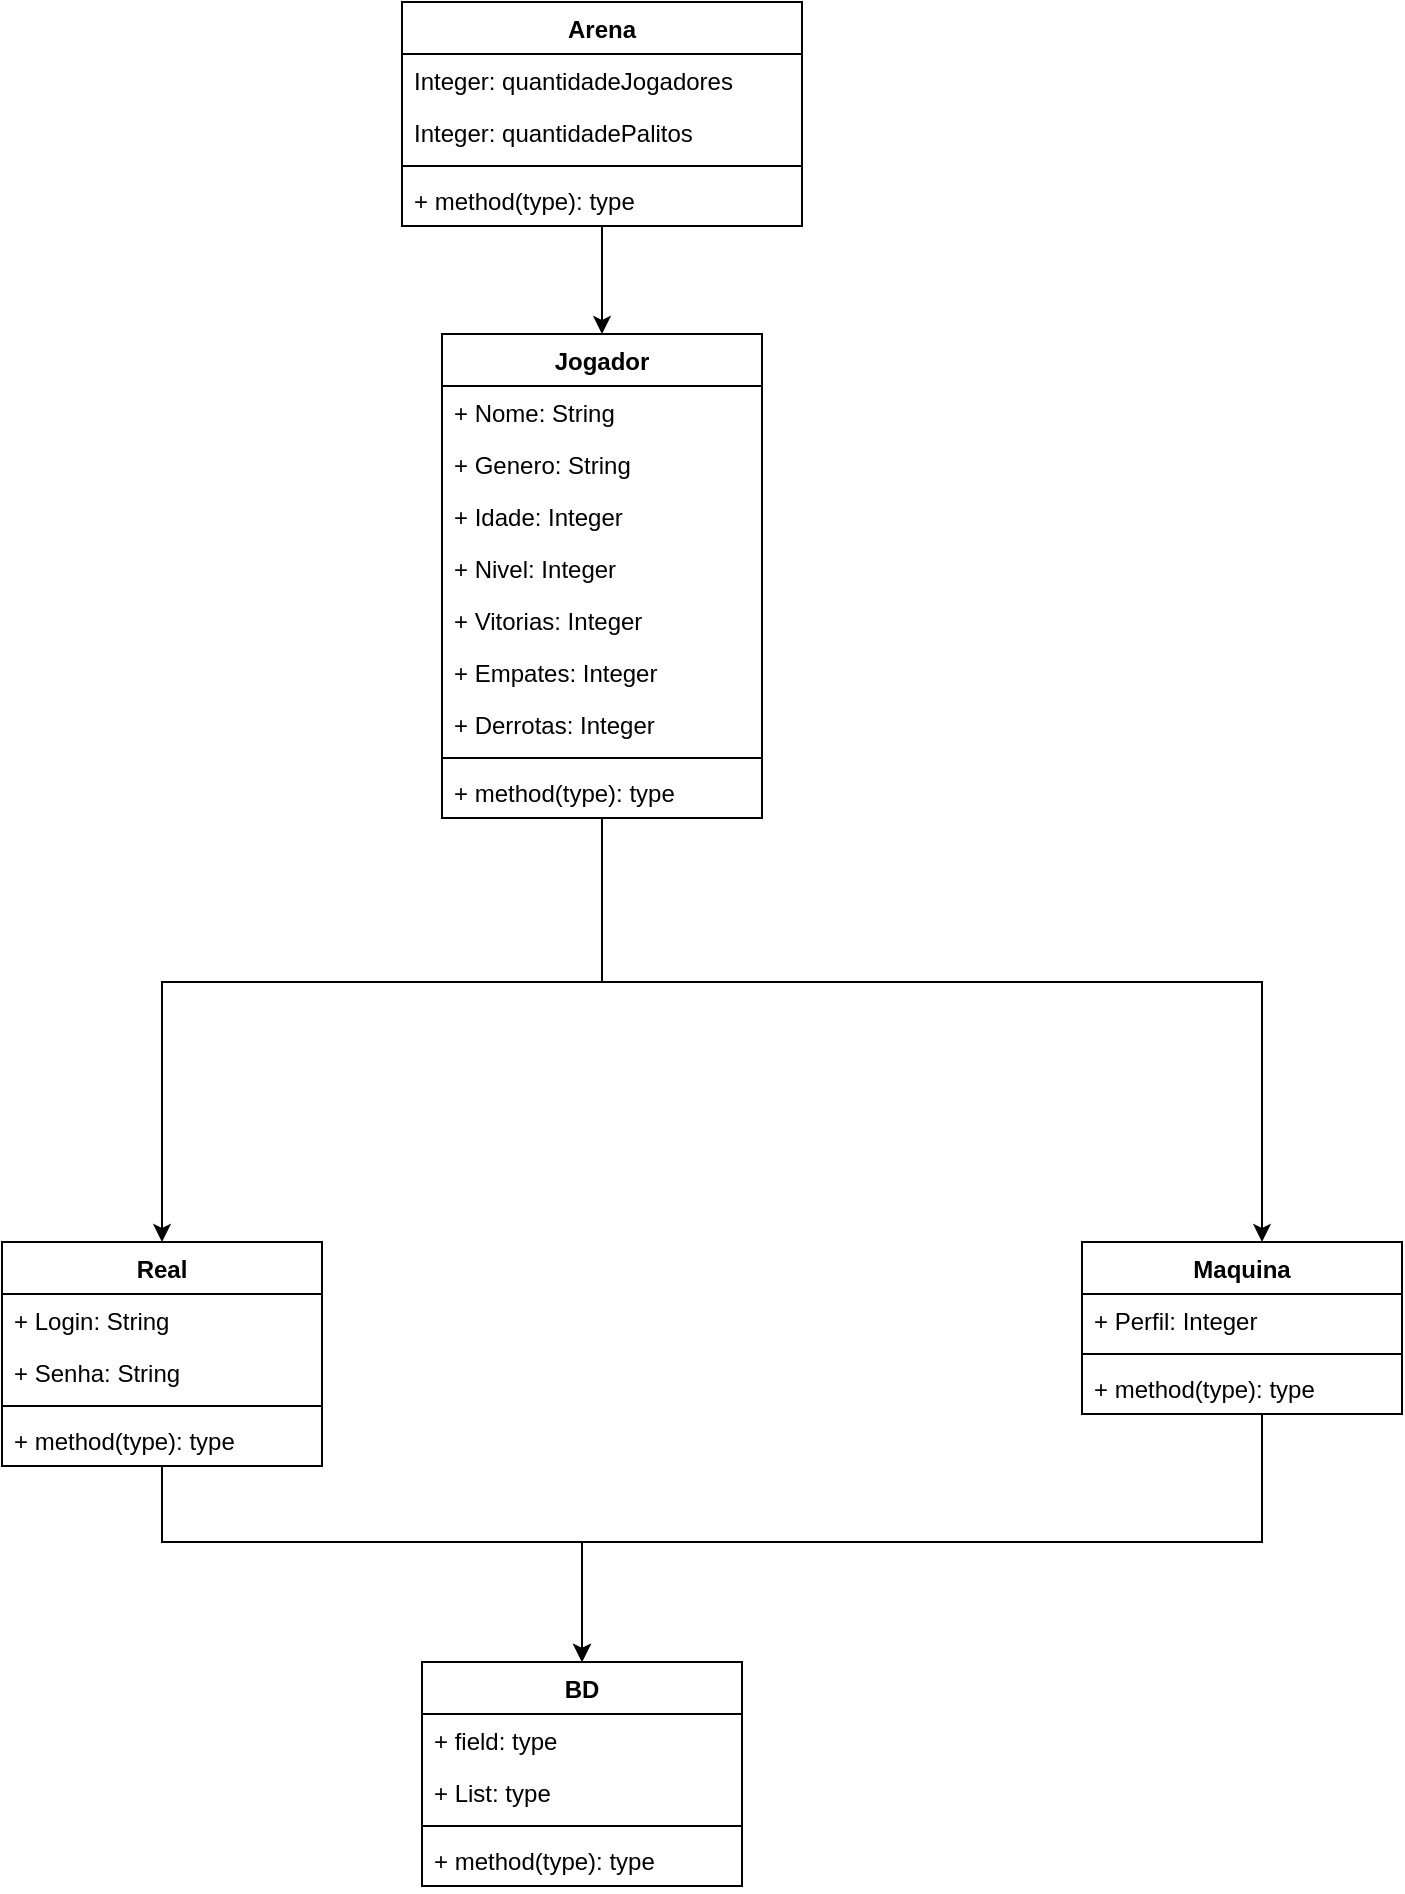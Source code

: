 <mxfile version="13.9.9" type="github">
  <diagram id="C5RBs43oDa-KdzZeNtuy" name="Page-1">
    <mxGraphModel dx="862" dy="460" grid="1" gridSize="10" guides="1" tooltips="1" connect="1" arrows="1" fold="1" page="1" pageScale="1" pageWidth="827" pageHeight="1169" math="0" shadow="0">
      <root>
        <mxCell id="WIyWlLk6GJQsqaUBKTNV-0" />
        <mxCell id="WIyWlLk6GJQsqaUBKTNV-1" parent="WIyWlLk6GJQsqaUBKTNV-0" />
        <mxCell id="ZYngFUHm784m0lQmUgOL-61" value="" style="edgeStyle=orthogonalEdgeStyle;rounded=0;orthogonalLoop=1;jettySize=auto;html=1;" edge="1" parent="WIyWlLk6GJQsqaUBKTNV-1" source="ZYngFUHm784m0lQmUgOL-12" target="ZYngFUHm784m0lQmUgOL-57">
          <mxGeometry relative="1" as="geometry" />
        </mxCell>
        <mxCell id="ZYngFUHm784m0lQmUgOL-12" value="Arena" style="swimlane;fontStyle=1;align=center;verticalAlign=top;childLayout=stackLayout;horizontal=1;startSize=26;horizontalStack=0;resizeParent=1;resizeParentMax=0;resizeLast=0;collapsible=1;marginBottom=0;" vertex="1" parent="WIyWlLk6GJQsqaUBKTNV-1">
          <mxGeometry x="290" y="20" width="200" height="112" as="geometry" />
        </mxCell>
        <mxCell id="ZYngFUHm784m0lQmUgOL-13" value="Integer: quantidadeJogadores" style="text;strokeColor=none;fillColor=none;align=left;verticalAlign=top;spacingLeft=4;spacingRight=4;overflow=hidden;rotatable=0;points=[[0,0.5],[1,0.5]];portConstraint=eastwest;" vertex="1" parent="ZYngFUHm784m0lQmUgOL-12">
          <mxGeometry y="26" width="200" height="26" as="geometry" />
        </mxCell>
        <mxCell id="ZYngFUHm784m0lQmUgOL-83" value="Integer: quantidadePalitos" style="text;strokeColor=none;fillColor=none;align=left;verticalAlign=top;spacingLeft=4;spacingRight=4;overflow=hidden;rotatable=0;points=[[0,0.5],[1,0.5]];portConstraint=eastwest;" vertex="1" parent="ZYngFUHm784m0lQmUgOL-12">
          <mxGeometry y="52" width="200" height="26" as="geometry" />
        </mxCell>
        <mxCell id="ZYngFUHm784m0lQmUgOL-14" value="" style="line;strokeWidth=1;fillColor=none;align=left;verticalAlign=middle;spacingTop=-1;spacingLeft=3;spacingRight=3;rotatable=0;labelPosition=right;points=[];portConstraint=eastwest;" vertex="1" parent="ZYngFUHm784m0lQmUgOL-12">
          <mxGeometry y="78" width="200" height="8" as="geometry" />
        </mxCell>
        <mxCell id="ZYngFUHm784m0lQmUgOL-15" value="+ method(type): type" style="text;strokeColor=none;fillColor=none;align=left;verticalAlign=top;spacingLeft=4;spacingRight=4;overflow=hidden;rotatable=0;points=[[0,0.5],[1,0.5]];portConstraint=eastwest;" vertex="1" parent="ZYngFUHm784m0lQmUgOL-12">
          <mxGeometry y="86" width="200" height="26" as="geometry" />
        </mxCell>
        <mxCell id="ZYngFUHm784m0lQmUgOL-66" value="" style="edgeStyle=orthogonalEdgeStyle;rounded=0;orthogonalLoop=1;jettySize=auto;html=1;" edge="1" parent="WIyWlLk6GJQsqaUBKTNV-1" source="ZYngFUHm784m0lQmUgOL-57" target="ZYngFUHm784m0lQmUgOL-62">
          <mxGeometry relative="1" as="geometry">
            <Array as="points">
              <mxPoint x="390" y="510" />
              <mxPoint x="170" y="510" />
            </Array>
          </mxGeometry>
        </mxCell>
        <mxCell id="ZYngFUHm784m0lQmUgOL-71" value="" style="edgeStyle=orthogonalEdgeStyle;rounded=0;orthogonalLoop=1;jettySize=auto;html=1;" edge="1" parent="WIyWlLk6GJQsqaUBKTNV-1" source="ZYngFUHm784m0lQmUgOL-57" target="ZYngFUHm784m0lQmUgOL-67">
          <mxGeometry relative="1" as="geometry">
            <Array as="points">
              <mxPoint x="390" y="510" />
              <mxPoint x="720" y="510" />
            </Array>
          </mxGeometry>
        </mxCell>
        <mxCell id="ZYngFUHm784m0lQmUgOL-57" value="Jogador" style="swimlane;fontStyle=1;align=center;verticalAlign=top;childLayout=stackLayout;horizontal=1;startSize=26;horizontalStack=0;resizeParent=1;resizeParentMax=0;resizeLast=0;collapsible=1;marginBottom=0;" vertex="1" parent="WIyWlLk6GJQsqaUBKTNV-1">
          <mxGeometry x="310" y="186" width="160" height="242" as="geometry" />
        </mxCell>
        <mxCell id="ZYngFUHm784m0lQmUgOL-58" value="+ Nome: String" style="text;strokeColor=none;fillColor=none;align=left;verticalAlign=top;spacingLeft=4;spacingRight=4;overflow=hidden;rotatable=0;points=[[0,0.5],[1,0.5]];portConstraint=eastwest;" vertex="1" parent="ZYngFUHm784m0lQmUgOL-57">
          <mxGeometry y="26" width="160" height="26" as="geometry" />
        </mxCell>
        <mxCell id="ZYngFUHm784m0lQmUgOL-85" value="+ Genero: String" style="text;strokeColor=none;fillColor=none;align=left;verticalAlign=top;spacingLeft=4;spacingRight=4;overflow=hidden;rotatable=0;points=[[0,0.5],[1,0.5]];portConstraint=eastwest;" vertex="1" parent="ZYngFUHm784m0lQmUgOL-57">
          <mxGeometry y="52" width="160" height="26" as="geometry" />
        </mxCell>
        <mxCell id="ZYngFUHm784m0lQmUgOL-84" value="+ Idade: Integer" style="text;strokeColor=none;fillColor=none;align=left;verticalAlign=top;spacingLeft=4;spacingRight=4;overflow=hidden;rotatable=0;points=[[0,0.5],[1,0.5]];portConstraint=eastwest;" vertex="1" parent="ZYngFUHm784m0lQmUgOL-57">
          <mxGeometry y="78" width="160" height="26" as="geometry" />
        </mxCell>
        <mxCell id="ZYngFUHm784m0lQmUgOL-86" value="+ Nivel: Integer" style="text;strokeColor=none;fillColor=none;align=left;verticalAlign=top;spacingLeft=4;spacingRight=4;overflow=hidden;rotatable=0;points=[[0,0.5],[1,0.5]];portConstraint=eastwest;" vertex="1" parent="ZYngFUHm784m0lQmUgOL-57">
          <mxGeometry y="104" width="160" height="26" as="geometry" />
        </mxCell>
        <mxCell id="ZYngFUHm784m0lQmUgOL-87" value="+ Vitorias: Integer" style="text;strokeColor=none;fillColor=none;align=left;verticalAlign=top;spacingLeft=4;spacingRight=4;overflow=hidden;rotatable=0;points=[[0,0.5],[1,0.5]];portConstraint=eastwest;" vertex="1" parent="ZYngFUHm784m0lQmUgOL-57">
          <mxGeometry y="130" width="160" height="26" as="geometry" />
        </mxCell>
        <mxCell id="ZYngFUHm784m0lQmUgOL-88" value="+ Empates: Integer" style="text;strokeColor=none;fillColor=none;align=left;verticalAlign=top;spacingLeft=4;spacingRight=4;overflow=hidden;rotatable=0;points=[[0,0.5],[1,0.5]];portConstraint=eastwest;" vertex="1" parent="ZYngFUHm784m0lQmUgOL-57">
          <mxGeometry y="156" width="160" height="26" as="geometry" />
        </mxCell>
        <mxCell id="ZYngFUHm784m0lQmUgOL-89" value="+ Derrotas: Integer" style="text;strokeColor=none;fillColor=none;align=left;verticalAlign=top;spacingLeft=4;spacingRight=4;overflow=hidden;rotatable=0;points=[[0,0.5],[1,0.5]];portConstraint=eastwest;" vertex="1" parent="ZYngFUHm784m0lQmUgOL-57">
          <mxGeometry y="182" width="160" height="26" as="geometry" />
        </mxCell>
        <mxCell id="ZYngFUHm784m0lQmUgOL-59" value="" style="line;strokeWidth=1;fillColor=none;align=left;verticalAlign=middle;spacingTop=-1;spacingLeft=3;spacingRight=3;rotatable=0;labelPosition=right;points=[];portConstraint=eastwest;" vertex="1" parent="ZYngFUHm784m0lQmUgOL-57">
          <mxGeometry y="208" width="160" height="8" as="geometry" />
        </mxCell>
        <mxCell id="ZYngFUHm784m0lQmUgOL-60" value="+ method(type): type" style="text;strokeColor=none;fillColor=none;align=left;verticalAlign=top;spacingLeft=4;spacingRight=4;overflow=hidden;rotatable=0;points=[[0,0.5],[1,0.5]];portConstraint=eastwest;" vertex="1" parent="ZYngFUHm784m0lQmUgOL-57">
          <mxGeometry y="216" width="160" height="26" as="geometry" />
        </mxCell>
        <mxCell id="ZYngFUHm784m0lQmUgOL-82" value="" style="edgeStyle=orthogonalEdgeStyle;rounded=0;orthogonalLoop=1;jettySize=auto;html=1;entryX=0.5;entryY=0;entryDx=0;entryDy=0;" edge="1" parent="WIyWlLk6GJQsqaUBKTNV-1" source="ZYngFUHm784m0lQmUgOL-62" target="ZYngFUHm784m0lQmUgOL-72">
          <mxGeometry relative="1" as="geometry">
            <mxPoint x="540" y="590" as="targetPoint" />
            <Array as="points">
              <mxPoint x="170" y="790" />
              <mxPoint x="380" y="790" />
            </Array>
          </mxGeometry>
        </mxCell>
        <mxCell id="ZYngFUHm784m0lQmUgOL-62" value="Real" style="swimlane;fontStyle=1;align=center;verticalAlign=top;childLayout=stackLayout;horizontal=1;startSize=26;horizontalStack=0;resizeParent=1;resizeParentMax=0;resizeLast=0;collapsible=1;marginBottom=0;" vertex="1" parent="WIyWlLk6GJQsqaUBKTNV-1">
          <mxGeometry x="90" y="640" width="160" height="112" as="geometry" />
        </mxCell>
        <mxCell id="ZYngFUHm784m0lQmUgOL-63" value="+ Login: String" style="text;strokeColor=none;fillColor=none;align=left;verticalAlign=top;spacingLeft=4;spacingRight=4;overflow=hidden;rotatable=0;points=[[0,0.5],[1,0.5]];portConstraint=eastwest;" vertex="1" parent="ZYngFUHm784m0lQmUgOL-62">
          <mxGeometry y="26" width="160" height="26" as="geometry" />
        </mxCell>
        <mxCell id="ZYngFUHm784m0lQmUgOL-90" value="+ Senha: String" style="text;strokeColor=none;fillColor=none;align=left;verticalAlign=top;spacingLeft=4;spacingRight=4;overflow=hidden;rotatable=0;points=[[0,0.5],[1,0.5]];portConstraint=eastwest;" vertex="1" parent="ZYngFUHm784m0lQmUgOL-62">
          <mxGeometry y="52" width="160" height="26" as="geometry" />
        </mxCell>
        <mxCell id="ZYngFUHm784m0lQmUgOL-64" value="" style="line;strokeWidth=1;fillColor=none;align=left;verticalAlign=middle;spacingTop=-1;spacingLeft=3;spacingRight=3;rotatable=0;labelPosition=right;points=[];portConstraint=eastwest;" vertex="1" parent="ZYngFUHm784m0lQmUgOL-62">
          <mxGeometry y="78" width="160" height="8" as="geometry" />
        </mxCell>
        <mxCell id="ZYngFUHm784m0lQmUgOL-65" value="+ method(type): type" style="text;strokeColor=none;fillColor=none;align=left;verticalAlign=top;spacingLeft=4;spacingRight=4;overflow=hidden;rotatable=0;points=[[0,0.5],[1,0.5]];portConstraint=eastwest;" vertex="1" parent="ZYngFUHm784m0lQmUgOL-62">
          <mxGeometry y="86" width="160" height="26" as="geometry" />
        </mxCell>
        <mxCell id="ZYngFUHm784m0lQmUgOL-76" value="" style="edgeStyle=orthogonalEdgeStyle;rounded=0;orthogonalLoop=1;jettySize=auto;html=1;" edge="1" parent="WIyWlLk6GJQsqaUBKTNV-1" source="ZYngFUHm784m0lQmUgOL-67" target="ZYngFUHm784m0lQmUgOL-72">
          <mxGeometry relative="1" as="geometry">
            <Array as="points">
              <mxPoint x="720" y="790" />
              <mxPoint x="380" y="790" />
            </Array>
          </mxGeometry>
        </mxCell>
        <mxCell id="ZYngFUHm784m0lQmUgOL-67" value="Maquina" style="swimlane;fontStyle=1;align=center;verticalAlign=top;childLayout=stackLayout;horizontal=1;startSize=26;horizontalStack=0;resizeParent=1;resizeParentMax=0;resizeLast=0;collapsible=1;marginBottom=0;" vertex="1" parent="WIyWlLk6GJQsqaUBKTNV-1">
          <mxGeometry x="630" y="640" width="160" height="86" as="geometry" />
        </mxCell>
        <mxCell id="ZYngFUHm784m0lQmUgOL-68" value="+ Perfil: Integer" style="text;strokeColor=none;fillColor=none;align=left;verticalAlign=top;spacingLeft=4;spacingRight=4;overflow=hidden;rotatable=0;points=[[0,0.5],[1,0.5]];portConstraint=eastwest;" vertex="1" parent="ZYngFUHm784m0lQmUgOL-67">
          <mxGeometry y="26" width="160" height="26" as="geometry" />
        </mxCell>
        <mxCell id="ZYngFUHm784m0lQmUgOL-69" value="" style="line;strokeWidth=1;fillColor=none;align=left;verticalAlign=middle;spacingTop=-1;spacingLeft=3;spacingRight=3;rotatable=0;labelPosition=right;points=[];portConstraint=eastwest;" vertex="1" parent="ZYngFUHm784m0lQmUgOL-67">
          <mxGeometry y="52" width="160" height="8" as="geometry" />
        </mxCell>
        <mxCell id="ZYngFUHm784m0lQmUgOL-70" value="+ method(type): type" style="text;strokeColor=none;fillColor=none;align=left;verticalAlign=top;spacingLeft=4;spacingRight=4;overflow=hidden;rotatable=0;points=[[0,0.5],[1,0.5]];portConstraint=eastwest;" vertex="1" parent="ZYngFUHm784m0lQmUgOL-67">
          <mxGeometry y="60" width="160" height="26" as="geometry" />
        </mxCell>
        <mxCell id="ZYngFUHm784m0lQmUgOL-72" value="BD" style="swimlane;fontStyle=1;align=center;verticalAlign=top;childLayout=stackLayout;horizontal=1;startSize=26;horizontalStack=0;resizeParent=1;resizeParentMax=0;resizeLast=0;collapsible=1;marginBottom=0;" vertex="1" parent="WIyWlLk6GJQsqaUBKTNV-1">
          <mxGeometry x="300" y="850" width="160" height="112" as="geometry" />
        </mxCell>
        <mxCell id="ZYngFUHm784m0lQmUgOL-73" value="+ field: type" style="text;strokeColor=none;fillColor=none;align=left;verticalAlign=top;spacingLeft=4;spacingRight=4;overflow=hidden;rotatable=0;points=[[0,0.5],[1,0.5]];portConstraint=eastwest;" vertex="1" parent="ZYngFUHm784m0lQmUgOL-72">
          <mxGeometry y="26" width="160" height="26" as="geometry" />
        </mxCell>
        <mxCell id="ZYngFUHm784m0lQmUgOL-91" value="+ List: type" style="text;strokeColor=none;fillColor=none;align=left;verticalAlign=top;spacingLeft=4;spacingRight=4;overflow=hidden;rotatable=0;points=[[0,0.5],[1,0.5]];portConstraint=eastwest;" vertex="1" parent="ZYngFUHm784m0lQmUgOL-72">
          <mxGeometry y="52" width="160" height="26" as="geometry" />
        </mxCell>
        <mxCell id="ZYngFUHm784m0lQmUgOL-74" value="" style="line;strokeWidth=1;fillColor=none;align=left;verticalAlign=middle;spacingTop=-1;spacingLeft=3;spacingRight=3;rotatable=0;labelPosition=right;points=[];portConstraint=eastwest;" vertex="1" parent="ZYngFUHm784m0lQmUgOL-72">
          <mxGeometry y="78" width="160" height="8" as="geometry" />
        </mxCell>
        <mxCell id="ZYngFUHm784m0lQmUgOL-75" value="+ method(type): type" style="text;strokeColor=none;fillColor=none;align=left;verticalAlign=top;spacingLeft=4;spacingRight=4;overflow=hidden;rotatable=0;points=[[0,0.5],[1,0.5]];portConstraint=eastwest;" vertex="1" parent="ZYngFUHm784m0lQmUgOL-72">
          <mxGeometry y="86" width="160" height="26" as="geometry" />
        </mxCell>
      </root>
    </mxGraphModel>
  </diagram>
</mxfile>
